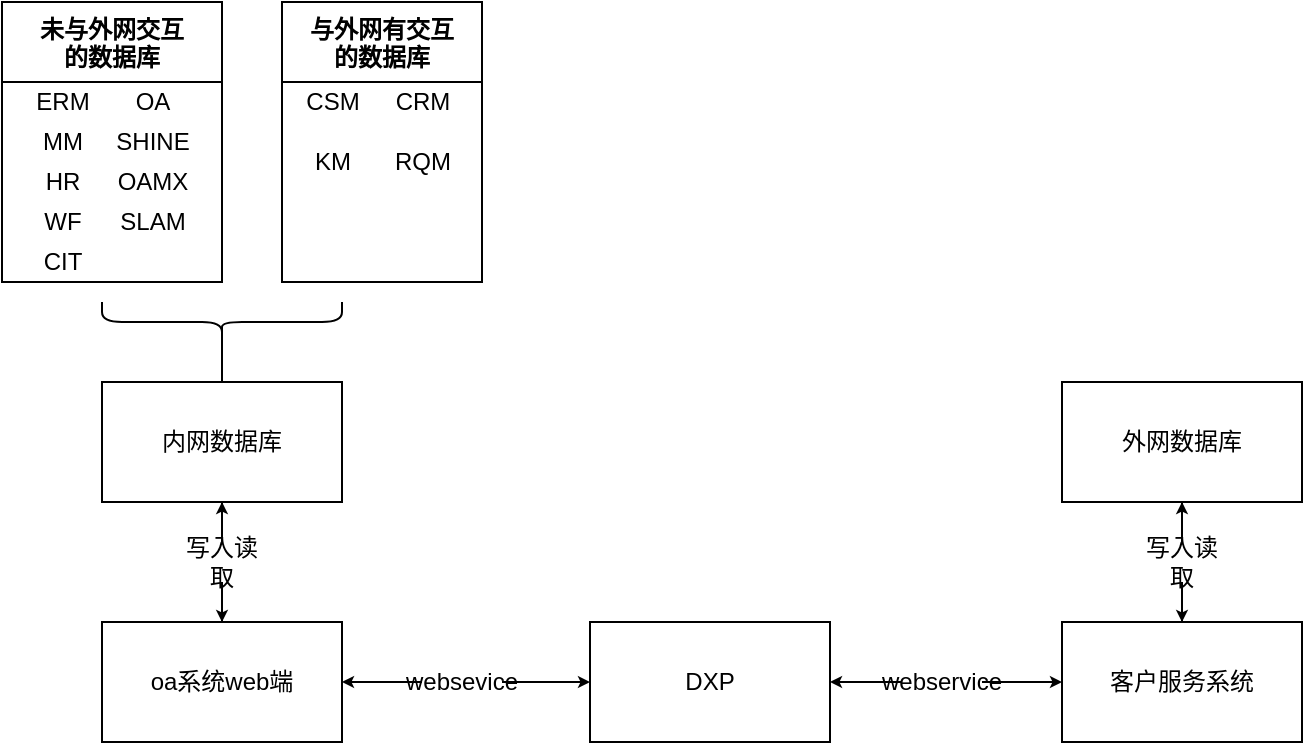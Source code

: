 <mxfile version="14.2.9" type="github">
  <diagram id="UE8eQSSXFoSJiq7shUUV" name="Page-1">
    <mxGraphModel dx="868" dy="1619" grid="1" gridSize="10" guides="1" tooltips="1" connect="1" arrows="1" fold="1" page="1" pageScale="1" pageWidth="827" pageHeight="1169" math="0" shadow="0">
      <root>
        <mxCell id="0" />
        <mxCell id="1" parent="0" />
        <mxCell id="14kvWUV_quERHJc_PtYc-1" value="内网数据库" style="rounded=0;whiteSpace=wrap;html=1;" parent="1" vertex="1">
          <mxGeometry x="110" y="160" width="120" height="60" as="geometry" />
        </mxCell>
        <mxCell id="14kvWUV_quERHJc_PtYc-2" value="oa系统web端" style="rounded=0;whiteSpace=wrap;html=1;" parent="1" vertex="1">
          <mxGeometry x="110" y="280" width="120" height="60" as="geometry" />
        </mxCell>
        <mxCell id="14kvWUV_quERHJc_PtYc-5" value="DXP" style="rounded=0;whiteSpace=wrap;html=1;" parent="1" vertex="1">
          <mxGeometry x="354" y="280" width="120" height="60" as="geometry" />
        </mxCell>
        <mxCell id="14kvWUV_quERHJc_PtYc-6" value="客户服务系统" style="rounded=0;whiteSpace=wrap;html=1;" parent="1" vertex="1">
          <mxGeometry x="590" y="280" width="120" height="60" as="geometry" />
        </mxCell>
        <mxCell id="14kvWUV_quERHJc_PtYc-7" value="外网数据库" style="rounded=0;whiteSpace=wrap;html=1;" parent="1" vertex="1">
          <mxGeometry x="590" y="160" width="120" height="60" as="geometry" />
        </mxCell>
        <mxCell id="14kvWUV_quERHJc_PtYc-26" style="edgeStyle=orthogonalEdgeStyle;rounded=0;orthogonalLoop=1;jettySize=auto;html=1;exitX=1;exitY=0.5;exitDx=0;exitDy=0;entryX=0;entryY=0.5;entryDx=0;entryDy=0;startSize=3;endSize=3;" parent="1" source="14kvWUV_quERHJc_PtYc-24" target="14kvWUV_quERHJc_PtYc-5" edge="1">
          <mxGeometry relative="1" as="geometry" />
        </mxCell>
        <mxCell id="14kvWUV_quERHJc_PtYc-29" value="" style="edgeStyle=orthogonalEdgeStyle;rounded=0;orthogonalLoop=1;jettySize=auto;html=1;startSize=3;endSize=3;" parent="1" source="14kvWUV_quERHJc_PtYc-24" target="14kvWUV_quERHJc_PtYc-2" edge="1">
          <mxGeometry relative="1" as="geometry" />
        </mxCell>
        <mxCell id="14kvWUV_quERHJc_PtYc-24" value="websevice" style="text;html=1;strokeColor=none;fillColor=none;align=center;verticalAlign=middle;whiteSpace=wrap;rounded=0;" parent="1" vertex="1">
          <mxGeometry x="270" y="300" width="40" height="20" as="geometry" />
        </mxCell>
        <mxCell id="14kvWUV_quERHJc_PtYc-32" value="" style="edgeStyle=orthogonalEdgeStyle;rounded=0;orthogonalLoop=1;jettySize=auto;html=1;startSize=3;endSize=3;" parent="1" source="14kvWUV_quERHJc_PtYc-30" target="14kvWUV_quERHJc_PtYc-6" edge="1">
          <mxGeometry relative="1" as="geometry" />
        </mxCell>
        <mxCell id="14kvWUV_quERHJc_PtYc-33" value="" style="edgeStyle=orthogonalEdgeStyle;rounded=0;orthogonalLoop=1;jettySize=auto;html=1;startSize=3;endSize=3;" parent="1" source="14kvWUV_quERHJc_PtYc-30" target="14kvWUV_quERHJc_PtYc-5" edge="1">
          <mxGeometry relative="1" as="geometry" />
        </mxCell>
        <mxCell id="14kvWUV_quERHJc_PtYc-30" value="webservice" style="text;html=1;strokeColor=none;fillColor=none;align=center;verticalAlign=middle;whiteSpace=wrap;rounded=0;" parent="1" vertex="1">
          <mxGeometry x="510" y="300" width="40" height="20" as="geometry" />
        </mxCell>
        <mxCell id="14kvWUV_quERHJc_PtYc-35" value="" style="edgeStyle=orthogonalEdgeStyle;rounded=0;orthogonalLoop=1;jettySize=auto;html=1;startSize=3;endSize=3;" parent="1" source="14kvWUV_quERHJc_PtYc-34" target="14kvWUV_quERHJc_PtYc-1" edge="1">
          <mxGeometry relative="1" as="geometry" />
        </mxCell>
        <mxCell id="14kvWUV_quERHJc_PtYc-36" value="" style="edgeStyle=orthogonalEdgeStyle;rounded=0;orthogonalLoop=1;jettySize=auto;html=1;startSize=3;endSize=3;" parent="1" source="14kvWUV_quERHJc_PtYc-34" target="14kvWUV_quERHJc_PtYc-2" edge="1">
          <mxGeometry relative="1" as="geometry" />
        </mxCell>
        <mxCell id="14kvWUV_quERHJc_PtYc-34" value="写入读取" style="text;html=1;strokeColor=none;fillColor=none;align=center;verticalAlign=middle;whiteSpace=wrap;rounded=0;" parent="1" vertex="1">
          <mxGeometry x="150" y="240" width="40" height="20" as="geometry" />
        </mxCell>
        <mxCell id="14kvWUV_quERHJc_PtYc-38" value="" style="edgeStyle=orthogonalEdgeStyle;rounded=0;orthogonalLoop=1;jettySize=auto;html=1;startSize=3;endSize=3;" parent="1" source="14kvWUV_quERHJc_PtYc-37" target="14kvWUV_quERHJc_PtYc-6" edge="1">
          <mxGeometry relative="1" as="geometry" />
        </mxCell>
        <mxCell id="14kvWUV_quERHJc_PtYc-39" value="" style="edgeStyle=orthogonalEdgeStyle;rounded=0;orthogonalLoop=1;jettySize=auto;html=1;startSize=3;endSize=3;" parent="1" source="14kvWUV_quERHJc_PtYc-37" target="14kvWUV_quERHJc_PtYc-7" edge="1">
          <mxGeometry relative="1" as="geometry" />
        </mxCell>
        <mxCell id="14kvWUV_quERHJc_PtYc-37" value="写入读取" style="text;html=1;strokeColor=none;fillColor=none;align=center;verticalAlign=middle;whiteSpace=wrap;rounded=0;" parent="1" vertex="1">
          <mxGeometry x="630" y="240" width="40" height="20" as="geometry" />
        </mxCell>
        <mxCell id="f_bQdAk2YuP4nSw2tW1H-14" value="" style="shape=curlyBracket;whiteSpace=wrap;html=1;rounded=1;size=0.5;direction=north;" vertex="1" parent="1">
          <mxGeometry x="110" y="120" width="120" height="20" as="geometry" />
        </mxCell>
        <mxCell id="f_bQdAk2YuP4nSw2tW1H-18" value="" style="endArrow=none;html=1;entryX=0.1;entryY=0.5;entryDx=0;entryDy=0;entryPerimeter=0;exitX=0.5;exitY=0;exitDx=0;exitDy=0;" edge="1" parent="1" source="14kvWUV_quERHJc_PtYc-1" target="f_bQdAk2YuP4nSw2tW1H-14">
          <mxGeometry width="50" height="50" relative="1" as="geometry">
            <mxPoint x="390" y="260" as="sourcePoint" />
            <mxPoint x="440" y="210" as="targetPoint" />
          </mxGeometry>
        </mxCell>
        <mxCell id="f_bQdAk2YuP4nSw2tW1H-24" value="未与外网交互&#xa;的数据库" style="swimlane;startSize=40;" vertex="1" parent="1">
          <mxGeometry x="60" y="-30" width="110" height="140" as="geometry" />
        </mxCell>
        <mxCell id="f_bQdAk2YuP4nSw2tW1H-25" value="ERM" style="text;html=1;align=center;verticalAlign=middle;resizable=0;points=[];autosize=1;" vertex="1" parent="f_bQdAk2YuP4nSw2tW1H-24">
          <mxGeometry x="10" y="40" width="40" height="20" as="geometry" />
        </mxCell>
        <mxCell id="f_bQdAk2YuP4nSw2tW1H-26" value="OA" style="text;html=1;align=center;verticalAlign=middle;resizable=0;points=[];autosize=1;" vertex="1" parent="f_bQdAk2YuP4nSw2tW1H-24">
          <mxGeometry x="60" y="40" width="30" height="20" as="geometry" />
        </mxCell>
        <mxCell id="f_bQdAk2YuP4nSw2tW1H-27" value="MM" style="text;html=1;align=center;verticalAlign=middle;resizable=0;points=[];autosize=1;" vertex="1" parent="f_bQdAk2YuP4nSw2tW1H-24">
          <mxGeometry x="10" y="60" width="40" height="20" as="geometry" />
        </mxCell>
        <mxCell id="f_bQdAk2YuP4nSw2tW1H-32" value="SHINE" style="text;html=1;align=center;verticalAlign=middle;resizable=0;points=[];autosize=1;" vertex="1" parent="f_bQdAk2YuP4nSw2tW1H-24">
          <mxGeometry x="50" y="60" width="50" height="20" as="geometry" />
        </mxCell>
        <mxCell id="f_bQdAk2YuP4nSw2tW1H-29" value="OAMX" style="text;html=1;align=center;verticalAlign=middle;resizable=0;points=[];autosize=1;" vertex="1" parent="f_bQdAk2YuP4nSw2tW1H-24">
          <mxGeometry x="50" y="80" width="50" height="20" as="geometry" />
        </mxCell>
        <mxCell id="f_bQdAk2YuP4nSw2tW1H-33" value="SLAM" style="text;html=1;align=center;verticalAlign=middle;resizable=0;points=[];autosize=1;" vertex="1" parent="f_bQdAk2YuP4nSw2tW1H-24">
          <mxGeometry x="50" y="100" width="50" height="20" as="geometry" />
        </mxCell>
        <mxCell id="f_bQdAk2YuP4nSw2tW1H-28" value="HR" style="text;html=1;align=center;verticalAlign=middle;resizable=0;points=[];autosize=1;" vertex="1" parent="f_bQdAk2YuP4nSw2tW1H-24">
          <mxGeometry x="15" y="80" width="30" height="20" as="geometry" />
        </mxCell>
        <mxCell id="f_bQdAk2YuP4nSw2tW1H-34" value="WF" style="text;html=1;align=center;verticalAlign=middle;resizable=0;points=[];autosize=1;" vertex="1" parent="f_bQdAk2YuP4nSw2tW1H-24">
          <mxGeometry x="15" y="100" width="30" height="20" as="geometry" />
        </mxCell>
        <mxCell id="f_bQdAk2YuP4nSw2tW1H-40" value="CIT" style="text;html=1;align=center;verticalAlign=middle;resizable=0;points=[];autosize=1;" vertex="1" parent="f_bQdAk2YuP4nSw2tW1H-24">
          <mxGeometry x="15" y="120" width="30" height="20" as="geometry" />
        </mxCell>
        <mxCell id="f_bQdAk2YuP4nSw2tW1H-35" value="与外网有交互&#xa;的数据库" style="swimlane;startSize=40;" vertex="1" parent="1">
          <mxGeometry x="200" y="-30" width="100" height="140" as="geometry">
            <mxRectangle x="210" y="-20" width="120" height="23" as="alternateBounds" />
          </mxGeometry>
        </mxCell>
        <mxCell id="f_bQdAk2YuP4nSw2tW1H-37" value="CRM" style="text;html=1;align=center;verticalAlign=middle;resizable=0;points=[];autosize=1;" vertex="1" parent="f_bQdAk2YuP4nSw2tW1H-35">
          <mxGeometry x="50" y="40" width="40" height="20" as="geometry" />
        </mxCell>
        <mxCell id="f_bQdAk2YuP4nSw2tW1H-42" value="KM" style="text;html=1;align=center;verticalAlign=middle;resizable=0;points=[];autosize=1;" vertex="1" parent="f_bQdAk2YuP4nSw2tW1H-35">
          <mxGeometry x="10" y="70" width="30" height="20" as="geometry" />
        </mxCell>
        <mxCell id="f_bQdAk2YuP4nSw2tW1H-41" value="RQM" style="text;html=1;align=center;verticalAlign=middle;resizable=0;points=[];autosize=1;" vertex="1" parent="f_bQdAk2YuP4nSw2tW1H-35">
          <mxGeometry x="50" y="70" width="40" height="20" as="geometry" />
        </mxCell>
        <mxCell id="f_bQdAk2YuP4nSw2tW1H-36" value="CSM" style="text;html=1;align=center;verticalAlign=middle;resizable=0;points=[];autosize=1;" vertex="1" parent="f_bQdAk2YuP4nSw2tW1H-35">
          <mxGeometry x="5" y="40" width="40" height="20" as="geometry" />
        </mxCell>
      </root>
    </mxGraphModel>
  </diagram>
</mxfile>
